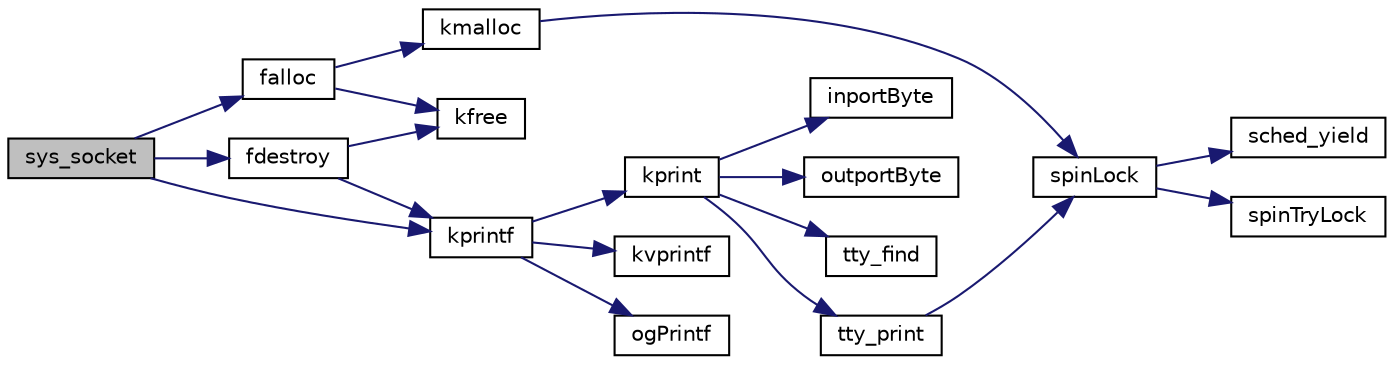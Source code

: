 digraph "sys_socket"
{
 // LATEX_PDF_SIZE
  edge [fontname="Helvetica",fontsize="10",labelfontname="Helvetica",labelfontsize="10"];
  node [fontname="Helvetica",fontsize="10",shape=record];
  rankdir="LR";
  Node1 [label="sys_socket",height=0.2,width=0.4,color="black", fillcolor="grey75", style="filled", fontcolor="black",tooltip=" "];
  Node1 -> Node2 [color="midnightblue",fontsize="10",style="solid",fontname="Helvetica"];
  Node2 [label="falloc",height=0.2,width=0.4,color="black", fillcolor="white", style="filled",URL="$descrip_8h.html#a434fb15226182b0ee879a5afe9a8c190",tooltip=" "];
  Node2 -> Node3 [color="midnightblue",fontsize="10",style="solid",fontname="Helvetica"];
  Node3 [label="kfree",height=0.2,width=0.4,color="black", fillcolor="white", style="filled",URL="$kmalloc_8h.html#aaa9ed6886459604cf73ccdbf6410e487",tooltip=" "];
  Node2 -> Node4 [color="midnightblue",fontsize="10",style="solid",fontname="Helvetica"];
  Node4 [label="kmalloc",height=0.2,width=0.4,color="black", fillcolor="white", style="filled",URL="$kmalloc_8h.html#a150eab2ac4ce4553e21ca10e7f441762",tooltip=" "];
  Node4 -> Node5 [color="midnightblue",fontsize="10",style="solid",fontname="Helvetica"];
  Node5 [label="spinLock",height=0.2,width=0.4,color="black", fillcolor="white", style="filled",URL="$armv6_2spinlock_8c.html#a71f03d2ba55111c715b6068254847a53",tooltip=" "];
  Node5 -> Node6 [color="midnightblue",fontsize="10",style="solid",fontname="Helvetica"];
  Node6 [label="sched_yield",height=0.2,width=0.4,color="black", fillcolor="white", style="filled",URL="$armv6_2sched_8c.html#a08933fe6d593a1c78b9080359f15a0b7",tooltip=" "];
  Node5 -> Node7 [color="midnightblue",fontsize="10",style="solid",fontname="Helvetica"];
  Node7 [label="spinTryLock",height=0.2,width=0.4,color="black", fillcolor="white", style="filled",URL="$armv6_2spinlock_8c.html#a740766af5da58616f700fffab6768a78",tooltip=" "];
  Node1 -> Node8 [color="midnightblue",fontsize="10",style="solid",fontname="Helvetica"];
  Node8 [label="fdestroy",height=0.2,width=0.4,color="black", fillcolor="white", style="filled",URL="$descrip_8c.html#ae7b881d8f4c6e81d8e10468783ce080f",tooltip="The function bar."];
  Node8 -> Node3 [color="midnightblue",fontsize="10",style="solid",fontname="Helvetica"];
  Node8 -> Node9 [color="midnightblue",fontsize="10",style="solid",fontname="Helvetica"];
  Node9 [label="kprintf",height=0.2,width=0.4,color="black", fillcolor="white", style="filled",URL="$kprintf_8h.html#a20b56810edb62a6fe59917015c30848f",tooltip=" "];
  Node9 -> Node10 [color="midnightblue",fontsize="10",style="solid",fontname="Helvetica"];
  Node10 [label="kprint",height=0.2,width=0.4,color="black", fillcolor="white", style="filled",URL="$video_8h.html#a5429378b96a24fadfd2d1f8d777eb95a",tooltip=" "];
  Node10 -> Node11 [color="midnightblue",fontsize="10",style="solid",fontname="Helvetica"];
  Node11 [label="inportByte",height=0.2,width=0.4,color="black", fillcolor="white", style="filled",URL="$io_8h.html#a77b934268de1b3ecdcf3f275413b3108",tooltip="input one byte from specified port"];
  Node10 -> Node12 [color="midnightblue",fontsize="10",style="solid",fontname="Helvetica"];
  Node12 [label="outportByte",height=0.2,width=0.4,color="black", fillcolor="white", style="filled",URL="$io_8h.html#a8acc1a06073db2e7b92ffbd00fbd0cf1",tooltip="outputut one byte to specified port"];
  Node10 -> Node13 [color="midnightblue",fontsize="10",style="solid",fontname="Helvetica"];
  Node13 [label="tty_find",height=0.2,width=0.4,color="black", fillcolor="white", style="filled",URL="$tty_8h.html#a4f96ccac7e60296ef496008d8cbed0ff",tooltip=" "];
  Node10 -> Node14 [color="midnightblue",fontsize="10",style="solid",fontname="Helvetica"];
  Node14 [label="tty_print",height=0.2,width=0.4,color="black", fillcolor="white", style="filled",URL="$tty_8h.html#ad96f57a7c113d3cfa76ee5fed6de33c0",tooltip=" "];
  Node14 -> Node5 [color="midnightblue",fontsize="10",style="solid",fontname="Helvetica"];
  Node9 -> Node15 [color="midnightblue",fontsize="10",style="solid",fontname="Helvetica"];
  Node15 [label="kvprintf",height=0.2,width=0.4,color="black", fillcolor="white", style="filled",URL="$kprintf_8c.html#a3093cdac4668a4ccffdd7f77270888b7",tooltip=" "];
  Node9 -> Node16 [color="midnightblue",fontsize="10",style="solid",fontname="Helvetica"];
  Node16 [label="ogPrintf",height=0.2,width=0.4,color="black", fillcolor="white", style="filled",URL="$kprintf_8h.html#a3b4a66bf1f6583e65660f281b6014aa1",tooltip=" "];
  Node1 -> Node9 [color="midnightblue",fontsize="10",style="solid",fontname="Helvetica"];
}
